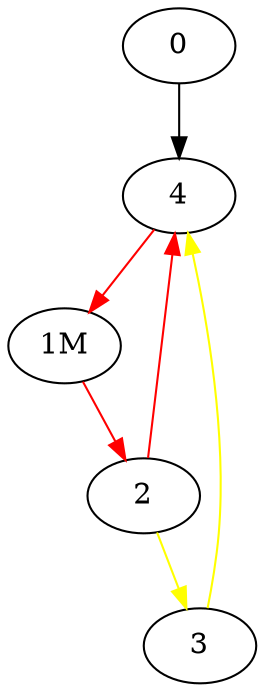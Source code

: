 Digraph G {
0->4;
edge [color=red];
"1M"->2;
edge [color=black];
edge [color=red];
2->4;
edge [color=black];
edge [color=yellow];
2->3;
edge [color=black];
edge [color=yellow];
3->4;
edge [color=black];
3;
edge [color=red];
4->"1M";
edge [color=black];
}
